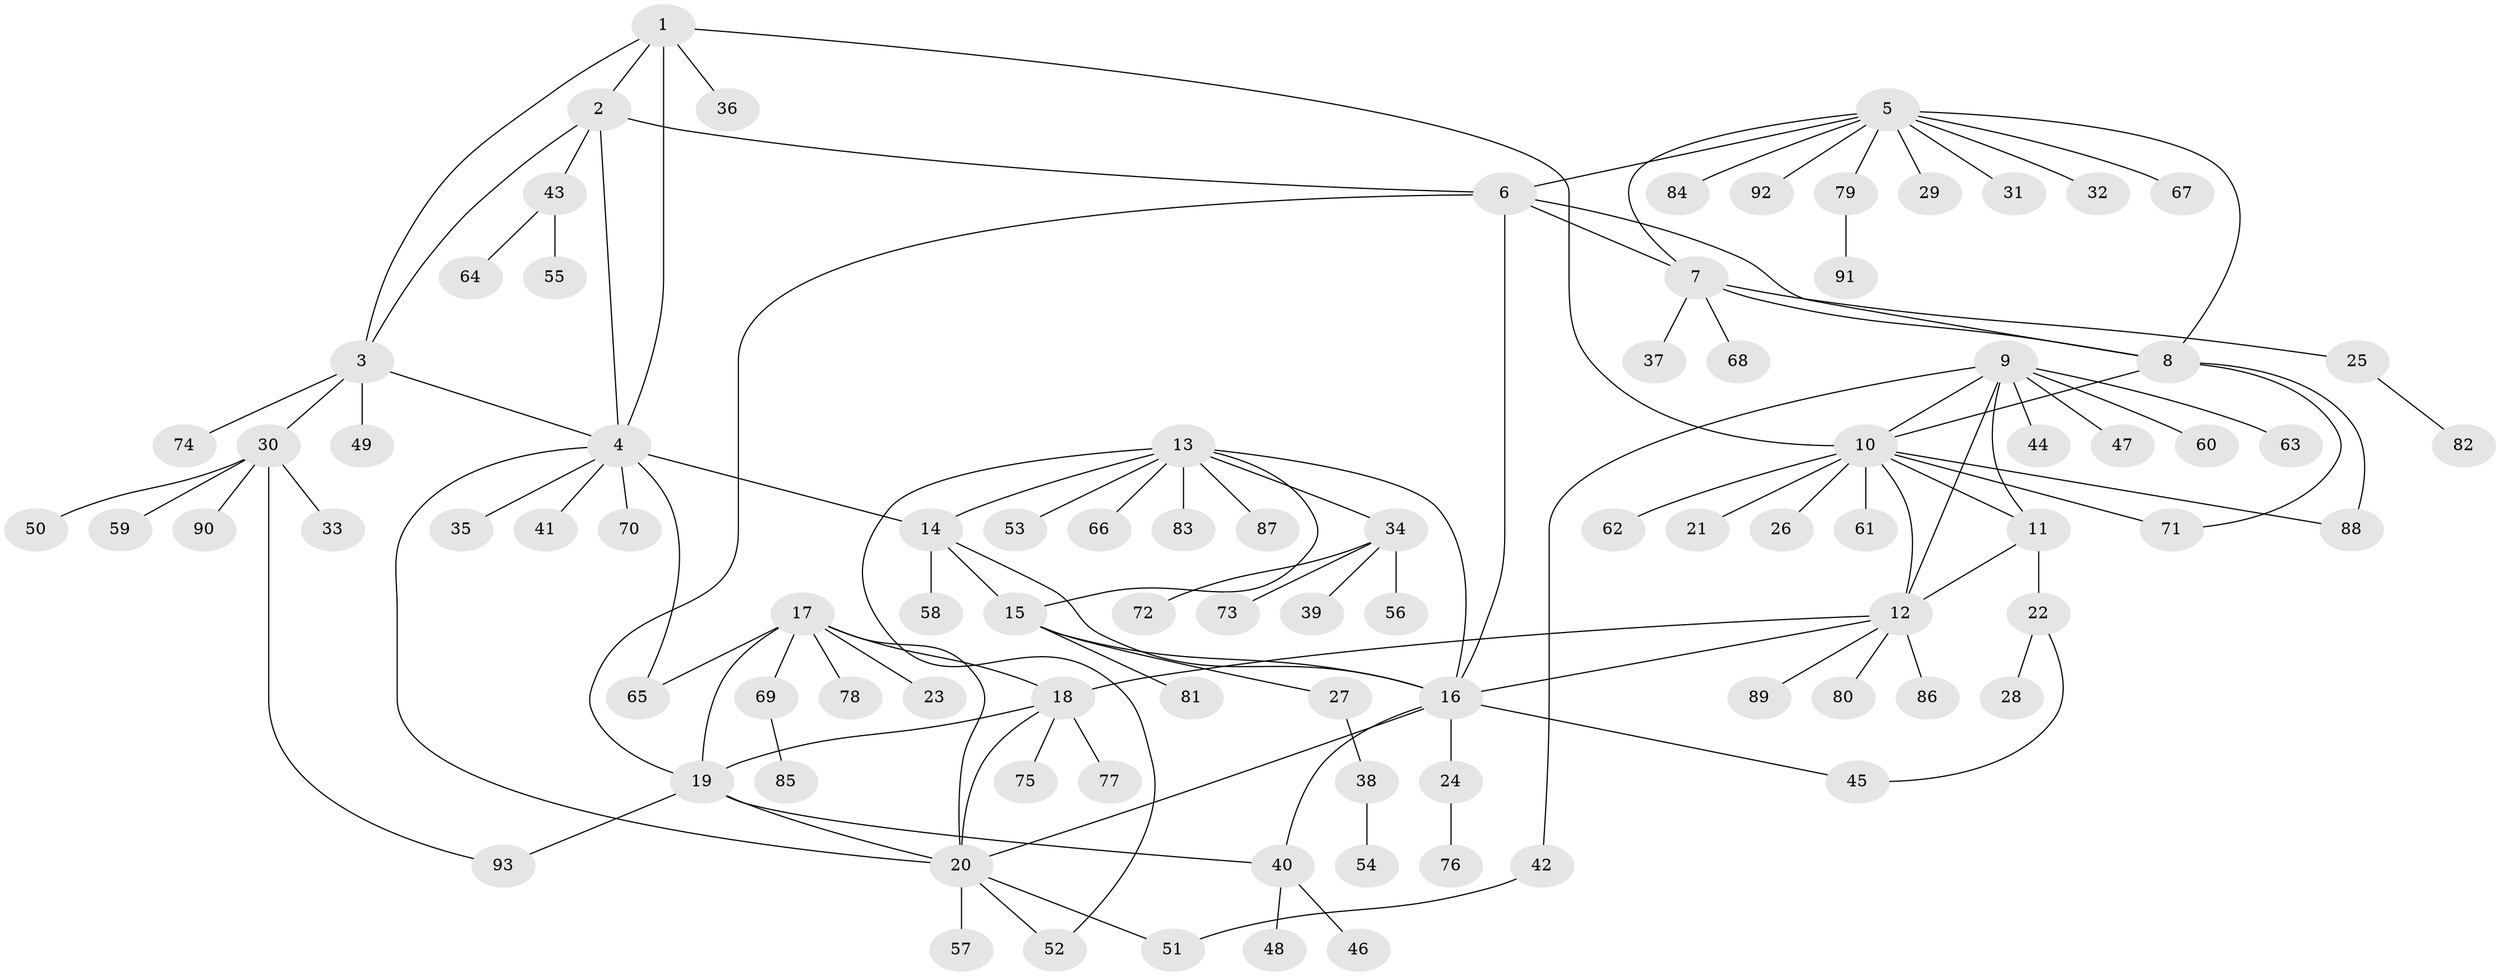 // Generated by graph-tools (version 1.1) at 2025/54/03/09/25 04:54:26]
// undirected, 93 vertices, 121 edges
graph export_dot {
graph [start="1"]
  node [color=gray90,style=filled];
  1;
  2;
  3;
  4;
  5;
  6;
  7;
  8;
  9;
  10;
  11;
  12;
  13;
  14;
  15;
  16;
  17;
  18;
  19;
  20;
  21;
  22;
  23;
  24;
  25;
  26;
  27;
  28;
  29;
  30;
  31;
  32;
  33;
  34;
  35;
  36;
  37;
  38;
  39;
  40;
  41;
  42;
  43;
  44;
  45;
  46;
  47;
  48;
  49;
  50;
  51;
  52;
  53;
  54;
  55;
  56;
  57;
  58;
  59;
  60;
  61;
  62;
  63;
  64;
  65;
  66;
  67;
  68;
  69;
  70;
  71;
  72;
  73;
  74;
  75;
  76;
  77;
  78;
  79;
  80;
  81;
  82;
  83;
  84;
  85;
  86;
  87;
  88;
  89;
  90;
  91;
  92;
  93;
  1 -- 2;
  1 -- 3;
  1 -- 4;
  1 -- 10;
  1 -- 36;
  2 -- 3;
  2 -- 4;
  2 -- 6;
  2 -- 43;
  3 -- 4;
  3 -- 30;
  3 -- 49;
  3 -- 74;
  4 -- 14;
  4 -- 20;
  4 -- 35;
  4 -- 41;
  4 -- 65;
  4 -- 70;
  5 -- 6;
  5 -- 7;
  5 -- 8;
  5 -- 29;
  5 -- 31;
  5 -- 32;
  5 -- 67;
  5 -- 79;
  5 -- 84;
  5 -- 92;
  6 -- 7;
  6 -- 8;
  6 -- 16;
  6 -- 19;
  7 -- 8;
  7 -- 25;
  7 -- 37;
  7 -- 68;
  8 -- 10;
  8 -- 71;
  8 -- 88;
  9 -- 10;
  9 -- 11;
  9 -- 12;
  9 -- 42;
  9 -- 44;
  9 -- 47;
  9 -- 60;
  9 -- 63;
  10 -- 11;
  10 -- 12;
  10 -- 21;
  10 -- 26;
  10 -- 61;
  10 -- 62;
  10 -- 71;
  10 -- 88;
  11 -- 12;
  11 -- 22;
  12 -- 16;
  12 -- 18;
  12 -- 80;
  12 -- 86;
  12 -- 89;
  13 -- 14;
  13 -- 15;
  13 -- 16;
  13 -- 34;
  13 -- 52;
  13 -- 53;
  13 -- 66;
  13 -- 83;
  13 -- 87;
  14 -- 15;
  14 -- 16;
  14 -- 58;
  15 -- 16;
  15 -- 27;
  15 -- 81;
  16 -- 20;
  16 -- 24;
  16 -- 40;
  16 -- 45;
  17 -- 18;
  17 -- 19;
  17 -- 20;
  17 -- 23;
  17 -- 65;
  17 -- 69;
  17 -- 78;
  18 -- 19;
  18 -- 20;
  18 -- 75;
  18 -- 77;
  19 -- 20;
  19 -- 40;
  19 -- 93;
  20 -- 51;
  20 -- 52;
  20 -- 57;
  22 -- 28;
  22 -- 45;
  24 -- 76;
  25 -- 82;
  27 -- 38;
  30 -- 33;
  30 -- 50;
  30 -- 59;
  30 -- 90;
  30 -- 93;
  34 -- 39;
  34 -- 56;
  34 -- 72;
  34 -- 73;
  38 -- 54;
  40 -- 46;
  40 -- 48;
  42 -- 51;
  43 -- 55;
  43 -- 64;
  69 -- 85;
  79 -- 91;
}
